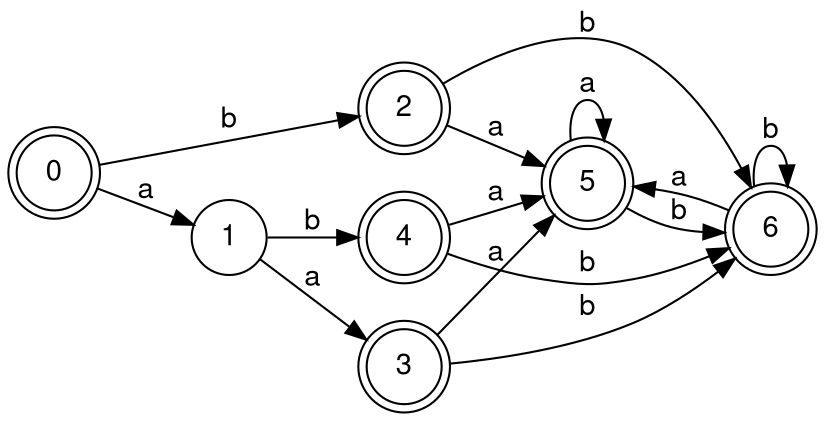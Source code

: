 digraph finite_state_machine {
fontname="Helvetica,Arial,sans-serif"
node [fontname="Helvetica,Arial,sans-serif"]
edge [fontname="Helvetica,Arial,sans-serif"]
rankdir=LR;
node [shape = doublecircle]; 0, 2, 3, 4, 5, 6;
node [shape = circle];
0 -> 1 [label = "a"];
0 -> 2 [label = "b"];
1 -> 3 [label = "a"];
1 -> 4 [label = "b"];
2 -> 5 [label = "a"];
2 -> 6 [label = "b"];
3 -> 5 [label = "a"];
3 -> 6 [label = "b"];
4 -> 5 [label = "a"];
4 -> 6 [label = "b"];
5 -> 5 [label = "a"];
5 -> 6 [label = "b"];
6 -> 5 [label = "a"];
6 -> 6 [label = "b"];
}
